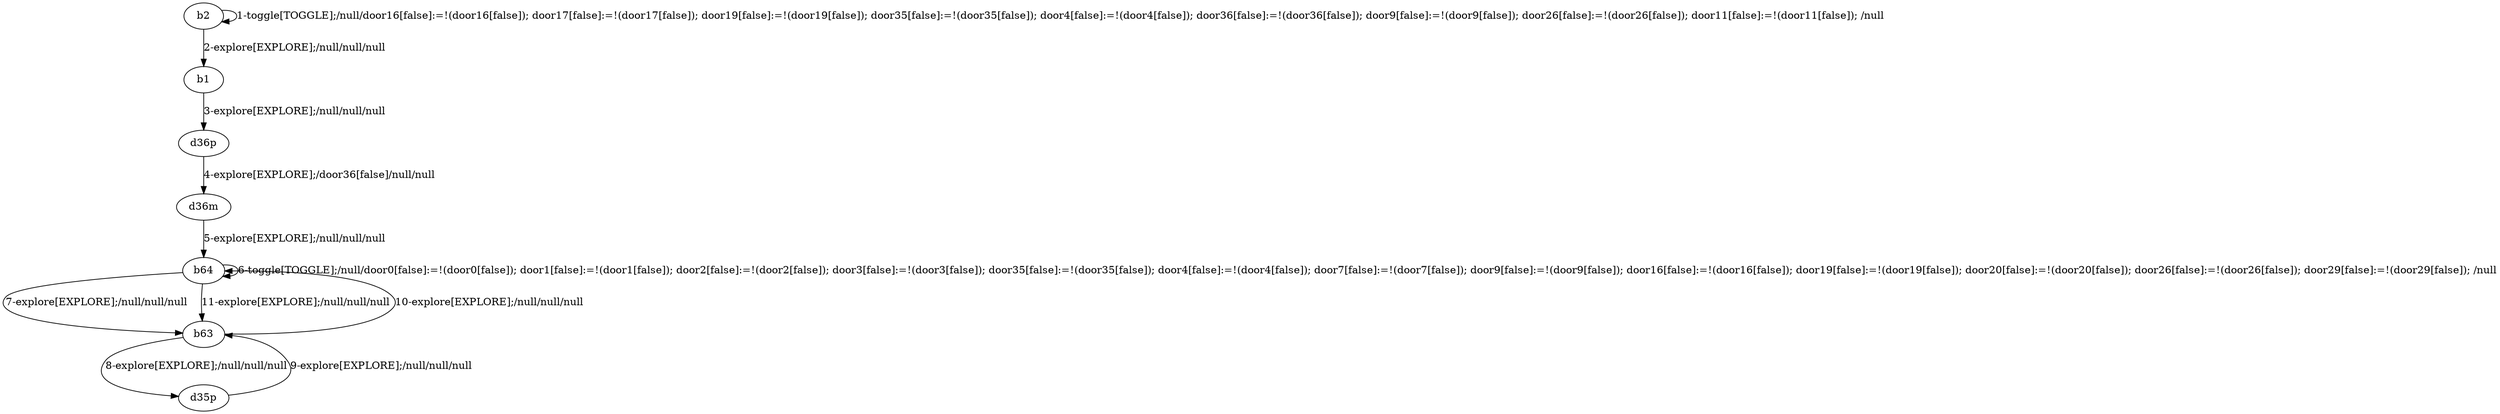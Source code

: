 # Total number of goals covered by this test: 2
# b64 --> b63
# b64 --> b64

digraph g {
"b2" -> "b2" [label = "1-toggle[TOGGLE];/null/door16[false]:=!(door16[false]); door17[false]:=!(door17[false]); door19[false]:=!(door19[false]); door35[false]:=!(door35[false]); door4[false]:=!(door4[false]); door36[false]:=!(door36[false]); door9[false]:=!(door9[false]); door26[false]:=!(door26[false]); door11[false]:=!(door11[false]); /null"];
"b2" -> "b1" [label = "2-explore[EXPLORE];/null/null/null"];
"b1" -> "d36p" [label = "3-explore[EXPLORE];/null/null/null"];
"d36p" -> "d36m" [label = "4-explore[EXPLORE];/door36[false]/null/null"];
"d36m" -> "b64" [label = "5-explore[EXPLORE];/null/null/null"];
"b64" -> "b64" [label = "6-toggle[TOGGLE];/null/door0[false]:=!(door0[false]); door1[false]:=!(door1[false]); door2[false]:=!(door2[false]); door3[false]:=!(door3[false]); door35[false]:=!(door35[false]); door4[false]:=!(door4[false]); door7[false]:=!(door7[false]); door9[false]:=!(door9[false]); door16[false]:=!(door16[false]); door19[false]:=!(door19[false]); door20[false]:=!(door20[false]); door26[false]:=!(door26[false]); door29[false]:=!(door29[false]); /null"];
"b64" -> "b63" [label = "7-explore[EXPLORE];/null/null/null"];
"b63" -> "d35p" [label = "8-explore[EXPLORE];/null/null/null"];
"d35p" -> "b63" [label = "9-explore[EXPLORE];/null/null/null"];
"b63" -> "b64" [label = "10-explore[EXPLORE];/null/null/null"];
"b64" -> "b63" [label = "11-explore[EXPLORE];/null/null/null"];
}